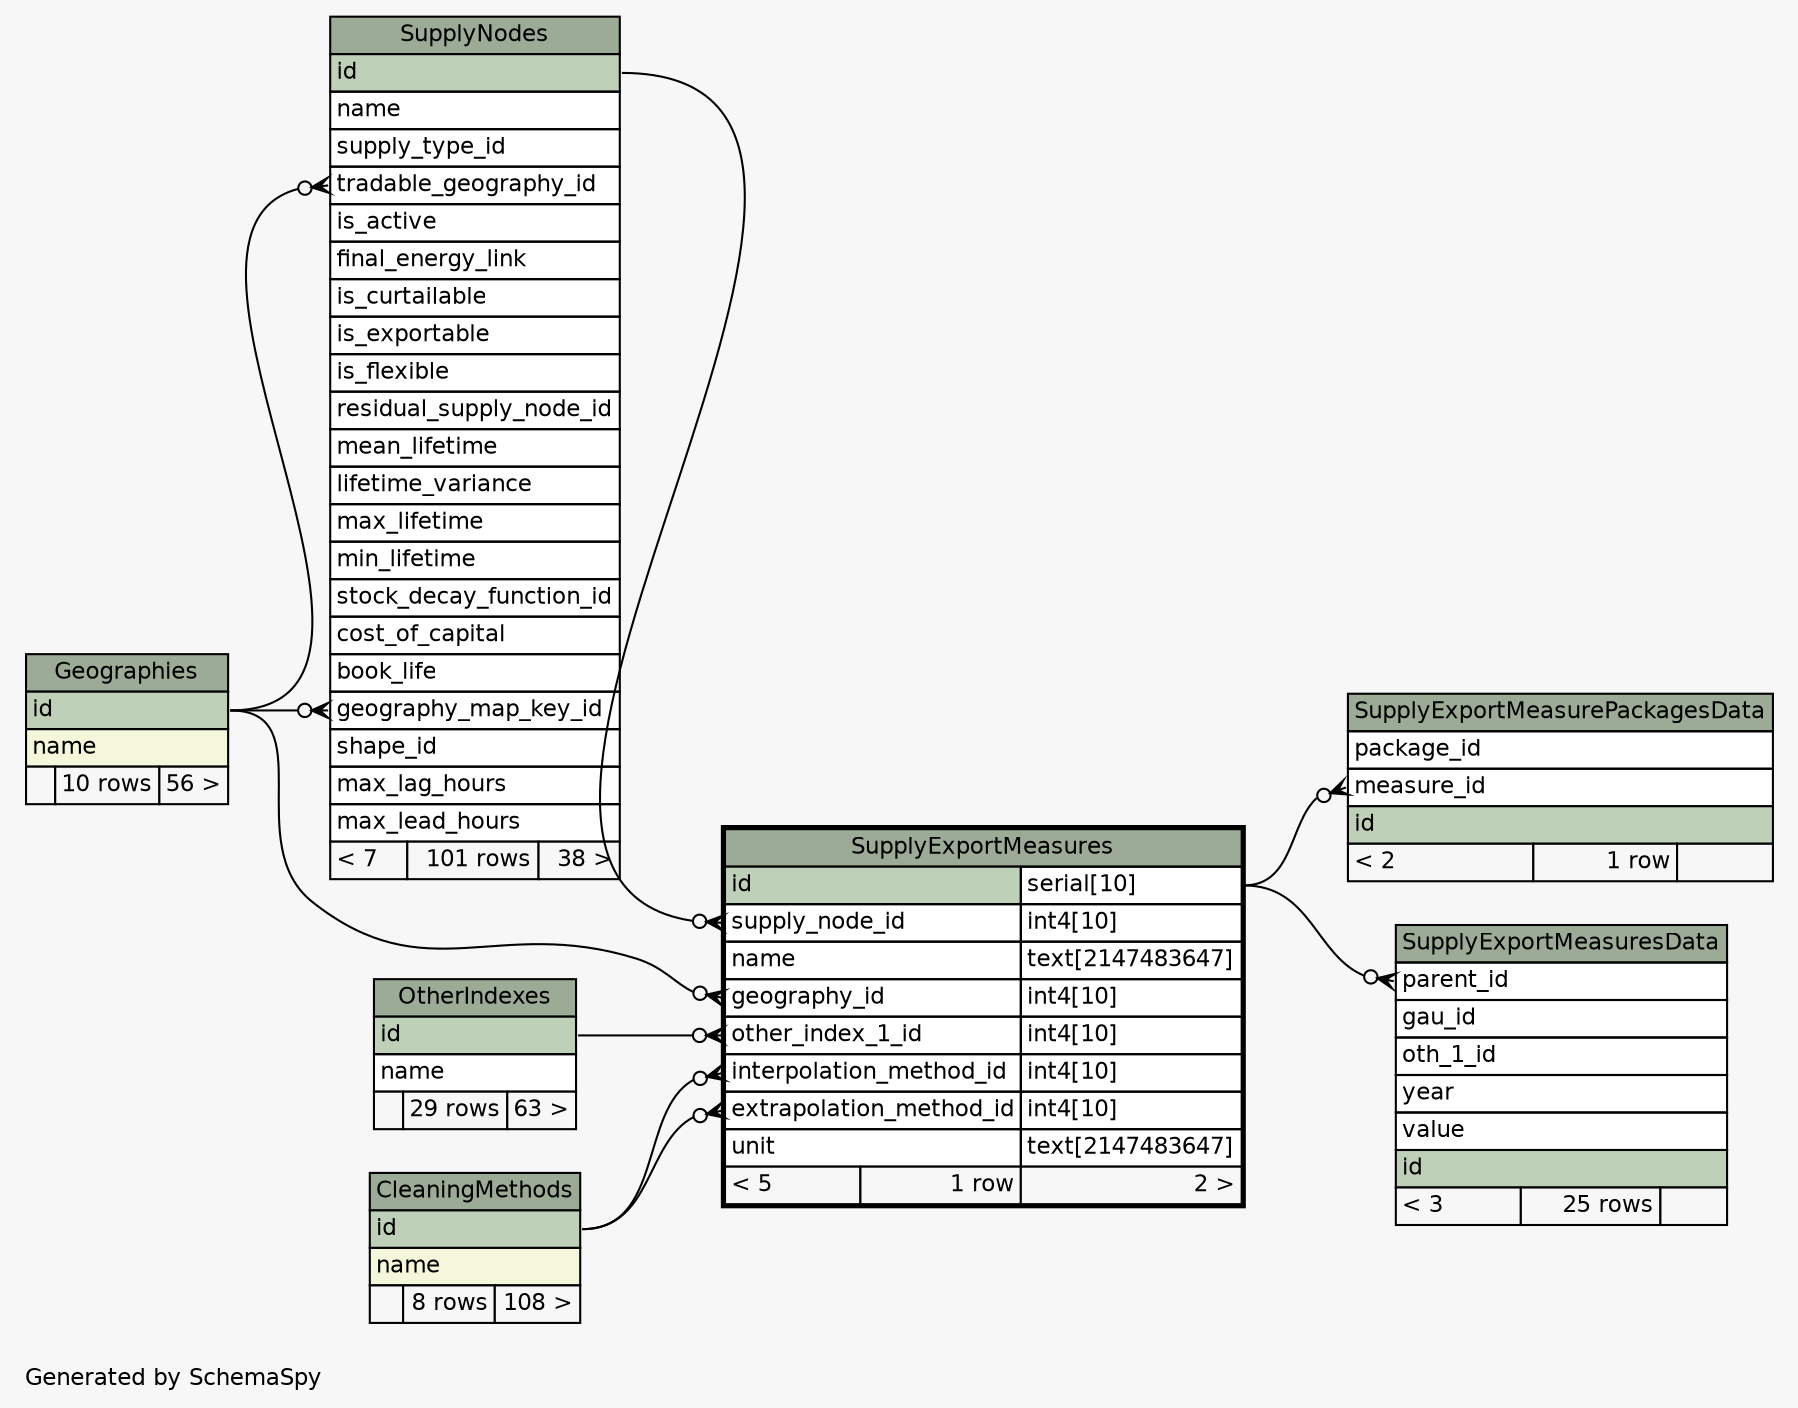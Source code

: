 // dot 2.38.0 on Windows 10 10.0
// SchemaSpy rev 590
digraph "oneDegreeRelationshipsDiagram" {
  graph [
    rankdir="RL"
    bgcolor="#f7f7f7"
    label="\nGenerated by SchemaSpy"
    labeljust="l"
    nodesep="0.18"
    ranksep="0.46"
    fontname="Helvetica"
    fontsize="11"
  ];
  node [
    fontname="Helvetica"
    fontsize="11"
    shape="plaintext"
  ];
  edge [
    arrowsize="0.8"
  ];
  "SupplyExportMeasurePackagesData":"measure_id":w -> "SupplyExportMeasures":"id.type":e [arrowhead=none dir=back arrowtail=crowodot];
  "SupplyExportMeasures":"extrapolation_method_id":w -> "CleaningMethods":"id":e [arrowhead=none dir=back arrowtail=crowodot];
  "SupplyExportMeasures":"geography_id":w -> "Geographies":"id":e [arrowhead=none dir=back arrowtail=crowodot];
  "SupplyExportMeasures":"interpolation_method_id":w -> "CleaningMethods":"id":e [arrowhead=none dir=back arrowtail=crowodot];
  "SupplyExportMeasures":"other_index_1_id":w -> "OtherIndexes":"id":e [arrowhead=none dir=back arrowtail=crowodot];
  "SupplyExportMeasures":"supply_node_id":w -> "SupplyNodes":"id":e [arrowhead=none dir=back arrowtail=crowodot];
  "SupplyExportMeasuresData":"parent_id":w -> "SupplyExportMeasures":"id.type":e [arrowhead=none dir=back arrowtail=crowodot];
  "SupplyNodes":"geography_map_key_id":w -> "Geographies":"id":e [arrowhead=none dir=back arrowtail=crowodot];
  "SupplyNodes":"tradable_geography_id":w -> "Geographies":"id":e [arrowhead=none dir=back arrowtail=crowodot];
  "CleaningMethods" [
    label=<
    <TABLE BORDER="0" CELLBORDER="1" CELLSPACING="0" BGCOLOR="#ffffff">
      <TR><TD COLSPAN="3" BGCOLOR="#9bab96" ALIGN="CENTER">CleaningMethods</TD></TR>
      <TR><TD PORT="id" COLSPAN="3" BGCOLOR="#bed1b8" ALIGN="LEFT">id</TD></TR>
      <TR><TD PORT="name" COLSPAN="3" BGCOLOR="#f4f7da" ALIGN="LEFT">name</TD></TR>
      <TR><TD ALIGN="LEFT" BGCOLOR="#f7f7f7">  </TD><TD ALIGN="RIGHT" BGCOLOR="#f7f7f7">8 rows</TD><TD ALIGN="RIGHT" BGCOLOR="#f7f7f7">108 &gt;</TD></TR>
    </TABLE>>
    URL="CleaningMethods.html"
    tooltip="CleaningMethods"
  ];
  "Geographies" [
    label=<
    <TABLE BORDER="0" CELLBORDER="1" CELLSPACING="0" BGCOLOR="#ffffff">
      <TR><TD COLSPAN="3" BGCOLOR="#9bab96" ALIGN="CENTER">Geographies</TD></TR>
      <TR><TD PORT="id" COLSPAN="3" BGCOLOR="#bed1b8" ALIGN="LEFT">id</TD></TR>
      <TR><TD PORT="name" COLSPAN="3" BGCOLOR="#f4f7da" ALIGN="LEFT">name</TD></TR>
      <TR><TD ALIGN="LEFT" BGCOLOR="#f7f7f7">  </TD><TD ALIGN="RIGHT" BGCOLOR="#f7f7f7">10 rows</TD><TD ALIGN="RIGHT" BGCOLOR="#f7f7f7">56 &gt;</TD></TR>
    </TABLE>>
    URL="Geographies.html"
    tooltip="Geographies"
  ];
  "OtherIndexes" [
    label=<
    <TABLE BORDER="0" CELLBORDER="1" CELLSPACING="0" BGCOLOR="#ffffff">
      <TR><TD COLSPAN="3" BGCOLOR="#9bab96" ALIGN="CENTER">OtherIndexes</TD></TR>
      <TR><TD PORT="id" COLSPAN="3" BGCOLOR="#bed1b8" ALIGN="LEFT">id</TD></TR>
      <TR><TD PORT="name" COLSPAN="3" ALIGN="LEFT">name</TD></TR>
      <TR><TD ALIGN="LEFT" BGCOLOR="#f7f7f7">  </TD><TD ALIGN="RIGHT" BGCOLOR="#f7f7f7">29 rows</TD><TD ALIGN="RIGHT" BGCOLOR="#f7f7f7">63 &gt;</TD></TR>
    </TABLE>>
    URL="OtherIndexes.html"
    tooltip="OtherIndexes"
  ];
  "SupplyExportMeasurePackagesData" [
    label=<
    <TABLE BORDER="0" CELLBORDER="1" CELLSPACING="0" BGCOLOR="#ffffff">
      <TR><TD COLSPAN="3" BGCOLOR="#9bab96" ALIGN="CENTER">SupplyExportMeasurePackagesData</TD></TR>
      <TR><TD PORT="package_id" COLSPAN="3" ALIGN="LEFT">package_id</TD></TR>
      <TR><TD PORT="measure_id" COLSPAN="3" ALIGN="LEFT">measure_id</TD></TR>
      <TR><TD PORT="id" COLSPAN="3" BGCOLOR="#bed1b8" ALIGN="LEFT">id</TD></TR>
      <TR><TD ALIGN="LEFT" BGCOLOR="#f7f7f7">&lt; 2</TD><TD ALIGN="RIGHT" BGCOLOR="#f7f7f7">1 row</TD><TD ALIGN="RIGHT" BGCOLOR="#f7f7f7">  </TD></TR>
    </TABLE>>
    URL="SupplyExportMeasurePackagesData.html"
    tooltip="SupplyExportMeasurePackagesData"
  ];
  "SupplyExportMeasures" [
    label=<
    <TABLE BORDER="2" CELLBORDER="1" CELLSPACING="0" BGCOLOR="#ffffff">
      <TR><TD COLSPAN="3" BGCOLOR="#9bab96" ALIGN="CENTER">SupplyExportMeasures</TD></TR>
      <TR><TD PORT="id" COLSPAN="2" BGCOLOR="#bed1b8" ALIGN="LEFT">id</TD><TD PORT="id.type" ALIGN="LEFT">serial[10]</TD></TR>
      <TR><TD PORT="supply_node_id" COLSPAN="2" ALIGN="LEFT">supply_node_id</TD><TD PORT="supply_node_id.type" ALIGN="LEFT">int4[10]</TD></TR>
      <TR><TD PORT="name" COLSPAN="2" ALIGN="LEFT">name</TD><TD PORT="name.type" ALIGN="LEFT">text[2147483647]</TD></TR>
      <TR><TD PORT="geography_id" COLSPAN="2" ALIGN="LEFT">geography_id</TD><TD PORT="geography_id.type" ALIGN="LEFT">int4[10]</TD></TR>
      <TR><TD PORT="other_index_1_id" COLSPAN="2" ALIGN="LEFT">other_index_1_id</TD><TD PORT="other_index_1_id.type" ALIGN="LEFT">int4[10]</TD></TR>
      <TR><TD PORT="interpolation_method_id" COLSPAN="2" ALIGN="LEFT">interpolation_method_id</TD><TD PORT="interpolation_method_id.type" ALIGN="LEFT">int4[10]</TD></TR>
      <TR><TD PORT="extrapolation_method_id" COLSPAN="2" ALIGN="LEFT">extrapolation_method_id</TD><TD PORT="extrapolation_method_id.type" ALIGN="LEFT">int4[10]</TD></TR>
      <TR><TD PORT="unit" COLSPAN="2" ALIGN="LEFT">unit</TD><TD PORT="unit.type" ALIGN="LEFT">text[2147483647]</TD></TR>
      <TR><TD ALIGN="LEFT" BGCOLOR="#f7f7f7">&lt; 5</TD><TD ALIGN="RIGHT" BGCOLOR="#f7f7f7">1 row</TD><TD ALIGN="RIGHT" BGCOLOR="#f7f7f7">2 &gt;</TD></TR>
    </TABLE>>
    URL="SupplyExportMeasures.html"
    tooltip="SupplyExportMeasures"
  ];
  "SupplyExportMeasuresData" [
    label=<
    <TABLE BORDER="0" CELLBORDER="1" CELLSPACING="0" BGCOLOR="#ffffff">
      <TR><TD COLSPAN="3" BGCOLOR="#9bab96" ALIGN="CENTER">SupplyExportMeasuresData</TD></TR>
      <TR><TD PORT="parent_id" COLSPAN="3" ALIGN="LEFT">parent_id</TD></TR>
      <TR><TD PORT="gau_id" COLSPAN="3" ALIGN="LEFT">gau_id</TD></TR>
      <TR><TD PORT="oth_1_id" COLSPAN="3" ALIGN="LEFT">oth_1_id</TD></TR>
      <TR><TD PORT="year" COLSPAN="3" ALIGN="LEFT">year</TD></TR>
      <TR><TD PORT="value" COLSPAN="3" ALIGN="LEFT">value</TD></TR>
      <TR><TD PORT="id" COLSPAN="3" BGCOLOR="#bed1b8" ALIGN="LEFT">id</TD></TR>
      <TR><TD ALIGN="LEFT" BGCOLOR="#f7f7f7">&lt; 3</TD><TD ALIGN="RIGHT" BGCOLOR="#f7f7f7">25 rows</TD><TD ALIGN="RIGHT" BGCOLOR="#f7f7f7">  </TD></TR>
    </TABLE>>
    URL="SupplyExportMeasuresData.html"
    tooltip="SupplyExportMeasuresData"
  ];
  "SupplyNodes" [
    label=<
    <TABLE BORDER="0" CELLBORDER="1" CELLSPACING="0" BGCOLOR="#ffffff">
      <TR><TD COLSPAN="3" BGCOLOR="#9bab96" ALIGN="CENTER">SupplyNodes</TD></TR>
      <TR><TD PORT="id" COLSPAN="3" BGCOLOR="#bed1b8" ALIGN="LEFT">id</TD></TR>
      <TR><TD PORT="name" COLSPAN="3" ALIGN="LEFT">name</TD></TR>
      <TR><TD PORT="supply_type_id" COLSPAN="3" ALIGN="LEFT">supply_type_id</TD></TR>
      <TR><TD PORT="tradable_geography_id" COLSPAN="3" ALIGN="LEFT">tradable_geography_id</TD></TR>
      <TR><TD PORT="is_active" COLSPAN="3" ALIGN="LEFT">is_active</TD></TR>
      <TR><TD PORT="final_energy_link" COLSPAN="3" ALIGN="LEFT">final_energy_link</TD></TR>
      <TR><TD PORT="is_curtailable" COLSPAN="3" ALIGN="LEFT">is_curtailable</TD></TR>
      <TR><TD PORT="is_exportable" COLSPAN="3" ALIGN="LEFT">is_exportable</TD></TR>
      <TR><TD PORT="is_flexible" COLSPAN="3" ALIGN="LEFT">is_flexible</TD></TR>
      <TR><TD PORT="residual_supply_node_id" COLSPAN="3" ALIGN="LEFT">residual_supply_node_id</TD></TR>
      <TR><TD PORT="mean_lifetime" COLSPAN="3" ALIGN="LEFT">mean_lifetime</TD></TR>
      <TR><TD PORT="lifetime_variance" COLSPAN="3" ALIGN="LEFT">lifetime_variance</TD></TR>
      <TR><TD PORT="max_lifetime" COLSPAN="3" ALIGN="LEFT">max_lifetime</TD></TR>
      <TR><TD PORT="min_lifetime" COLSPAN="3" ALIGN="LEFT">min_lifetime</TD></TR>
      <TR><TD PORT="stock_decay_function_id" COLSPAN="3" ALIGN="LEFT">stock_decay_function_id</TD></TR>
      <TR><TD PORT="cost_of_capital" COLSPAN="3" ALIGN="LEFT">cost_of_capital</TD></TR>
      <TR><TD PORT="book_life" COLSPAN="3" ALIGN="LEFT">book_life</TD></TR>
      <TR><TD PORT="geography_map_key_id" COLSPAN="3" ALIGN="LEFT">geography_map_key_id</TD></TR>
      <TR><TD PORT="shape_id" COLSPAN="3" ALIGN="LEFT">shape_id</TD></TR>
      <TR><TD PORT="max_lag_hours" COLSPAN="3" ALIGN="LEFT">max_lag_hours</TD></TR>
      <TR><TD PORT="max_lead_hours" COLSPAN="3" ALIGN="LEFT">max_lead_hours</TD></TR>
      <TR><TD ALIGN="LEFT" BGCOLOR="#f7f7f7">&lt; 7</TD><TD ALIGN="RIGHT" BGCOLOR="#f7f7f7">101 rows</TD><TD ALIGN="RIGHT" BGCOLOR="#f7f7f7">38 &gt;</TD></TR>
    </TABLE>>
    URL="SupplyNodes.html"
    tooltip="SupplyNodes"
  ];
}
